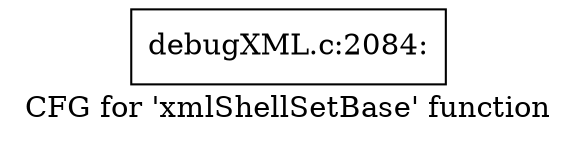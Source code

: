 digraph "CFG for 'xmlShellSetBase' function" {
	label="CFG for 'xmlShellSetBase' function";

	Node0x4bab6b0 [shape=record,label="{debugXML.c:2084:}"];
}
